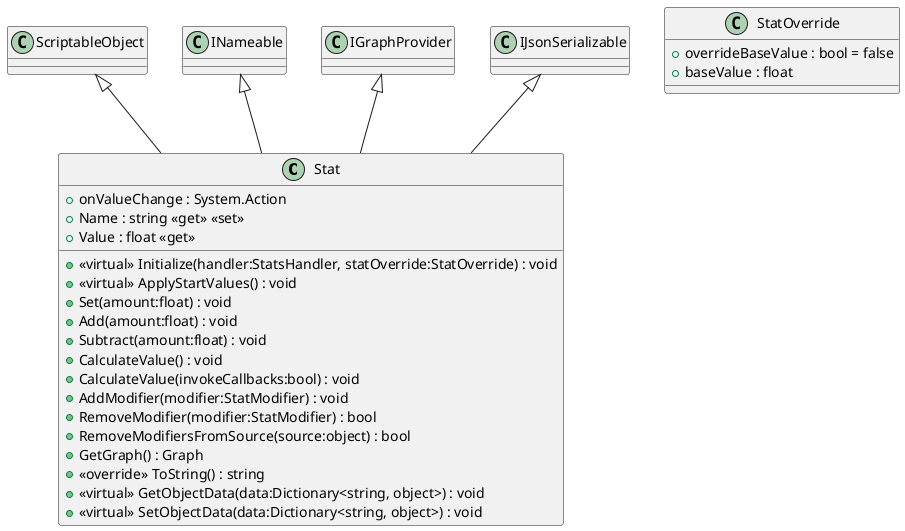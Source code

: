 @startuml
class Stat {
    + onValueChange : System.Action
    + Name : string <<get>> <<set>>
    + Value : float <<get>>
    + <<virtual>> Initialize(handler:StatsHandler, statOverride:StatOverride) : void
    + <<virtual>> ApplyStartValues() : void
    + Set(amount:float) : void
    + Add(amount:float) : void
    + Subtract(amount:float) : void
    + CalculateValue() : void
    + CalculateValue(invokeCallbacks:bool) : void
    + AddModifier(modifier:StatModifier) : void
    + RemoveModifier(modifier:StatModifier) : bool
    + RemoveModifiersFromSource(source:object) : bool
    + GetGraph() : Graph
    + <<override>> ToString() : string
    + <<virtual>> GetObjectData(data:Dictionary<string, object>) : void
    + <<virtual>> SetObjectData(data:Dictionary<string, object>) : void
}
class StatOverride {
    + overrideBaseValue : bool = false
    + baseValue : float
}
ScriptableObject <|-- Stat
INameable <|-- Stat
IGraphProvider <|-- Stat
IJsonSerializable <|-- Stat
@enduml
